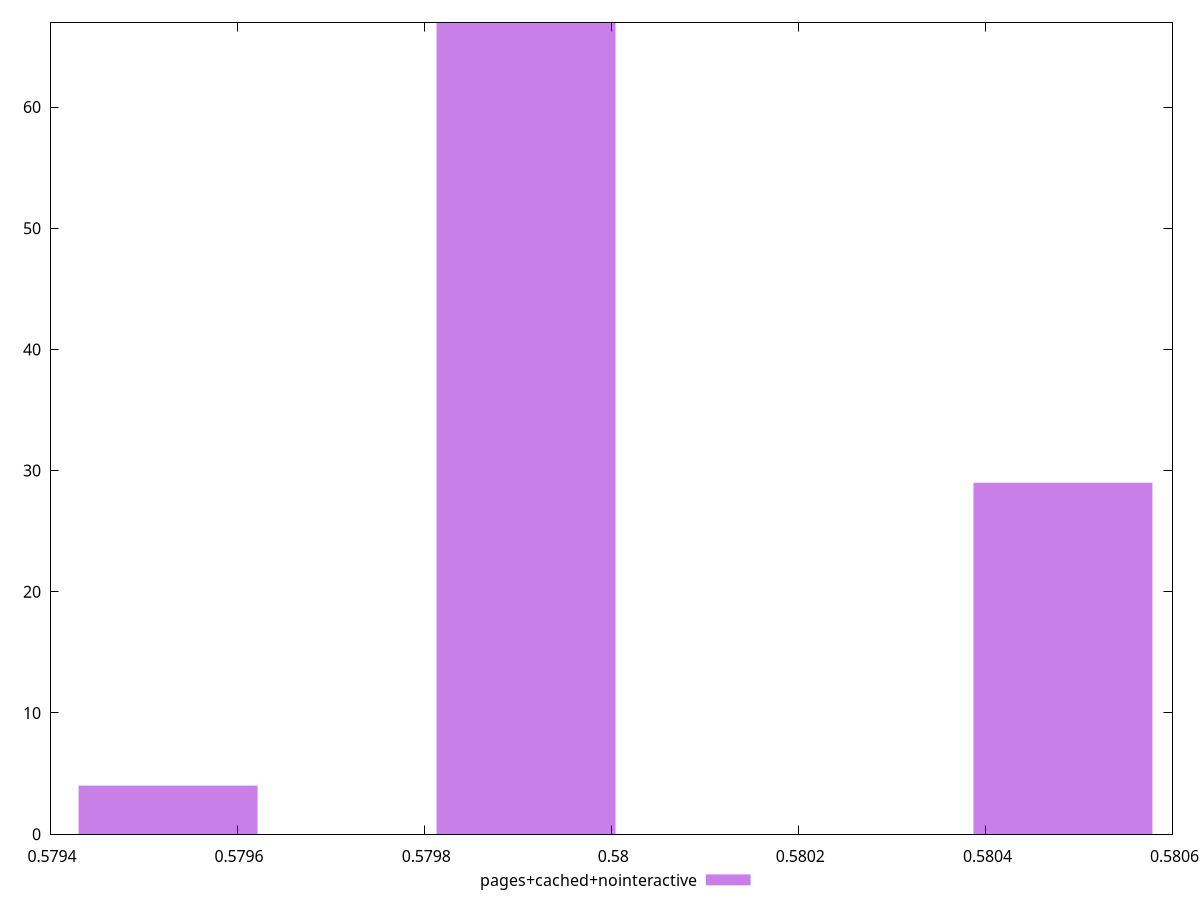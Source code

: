 $_pagesCachedNointeractive <<EOF
0.5799088914242007 67
0.5804828692118195 29
0.5795262395657882 4
EOF
set key outside below
set terminal pngcairo
set output "report_00005_2020-11-02T22-26-11.212Z/uses-rel-preload/pages+cached+nointeractive//hist.png"
set yrange [0:67]
set boxwidth 0.0001913259292062688
set style fill transparent solid 0.5 noborder
plot $_pagesCachedNointeractive title "pages+cached+nointeractive" with boxes ,